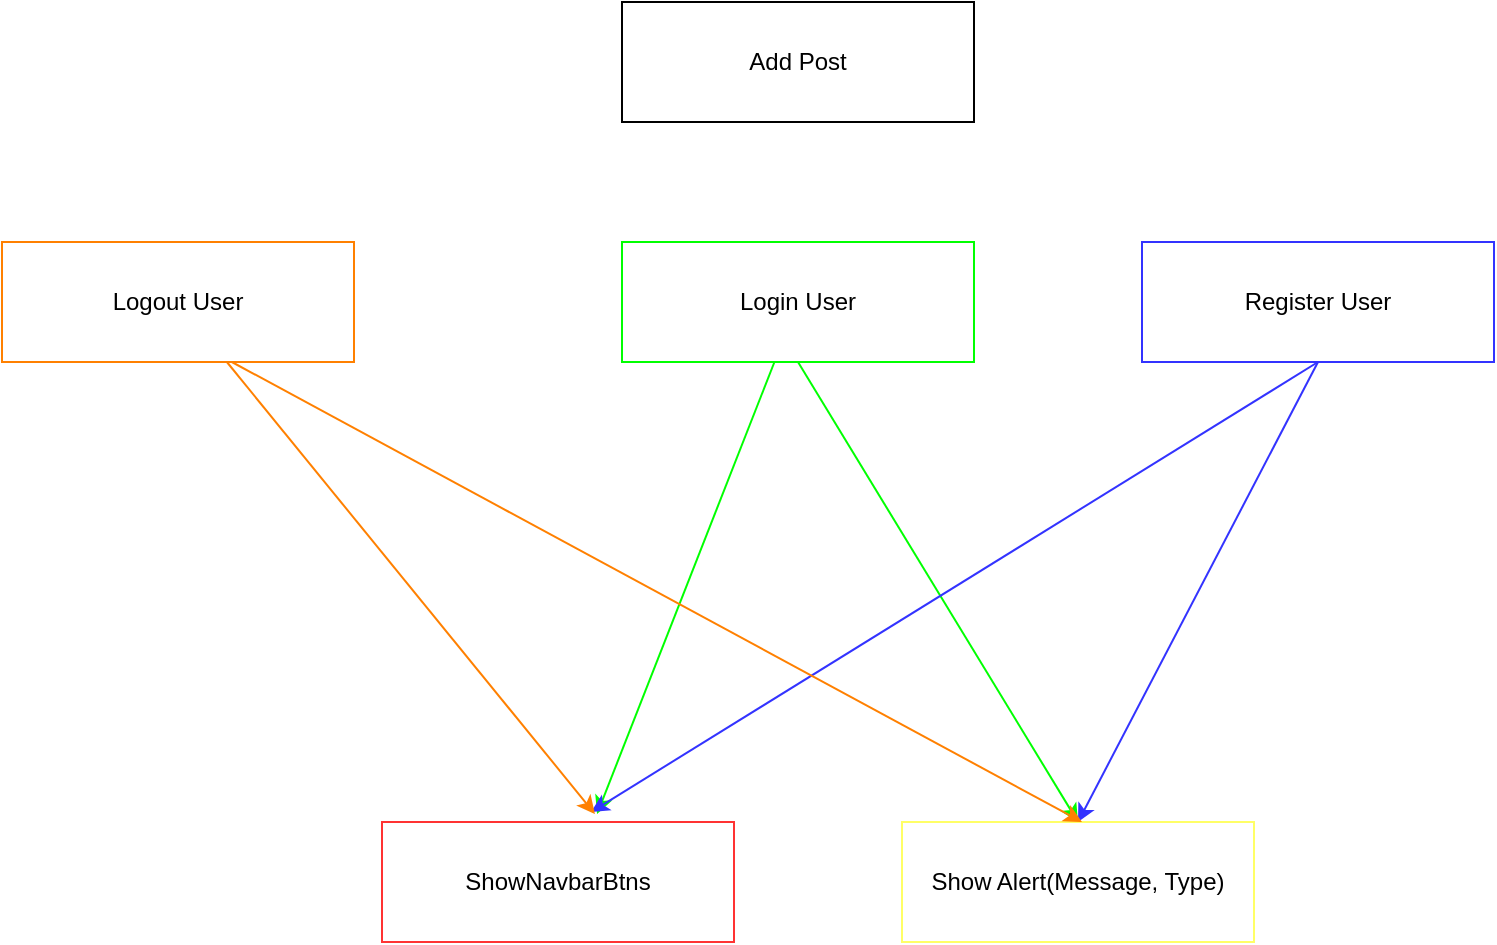 <mxfile>
    <diagram id="q0Sz_UvohejY3R7BB4xI" name="Página-1">
        <mxGraphModel dx="1176" dy="702" grid="1" gridSize="10" guides="1" tooltips="1" connect="1" arrows="1" fold="1" page="1" pageScale="1" pageWidth="827" pageHeight="1169" math="0" shadow="0">
            <root>
                <mxCell id="0"/>
                <mxCell id="1" parent="0"/>
                <mxCell id="5" style="edgeStyle=none;html=1;entryX=0.5;entryY=0;entryDx=0;entryDy=0;exitX=0.5;exitY=1;exitDx=0;exitDy=0;strokeColor=#00FF00;" parent="1" source="2" target="4" edge="1">
                    <mxGeometry relative="1" as="geometry">
                        <mxPoint x="467" y="360" as="targetPoint"/>
                    </mxGeometry>
                </mxCell>
                <mxCell id="13" style="edgeStyle=none;html=1;entryX=0.611;entryY=-0.067;entryDx=0;entryDy=0;entryPerimeter=0;strokeColor=#00FF00;" parent="1" source="2" target="7" edge="1">
                    <mxGeometry relative="1" as="geometry">
                        <mxPoint x="360" y="470" as="targetPoint"/>
                    </mxGeometry>
                </mxCell>
                <mxCell id="2" value="Login User" style="rounded=0;whiteSpace=wrap;html=1;fontStyle=0;strokeColor=#00FF00;" parent="1" vertex="1">
                    <mxGeometry x="370" y="190" width="176" height="60" as="geometry"/>
                </mxCell>
                <mxCell id="6" style="edgeStyle=none;html=1;entryX=0.5;entryY=0;entryDx=0;entryDy=0;exitX=0.5;exitY=1;exitDx=0;exitDy=0;strokeColor=#3333FF;" parent="1" source="3" target="4" edge="1">
                    <mxGeometry relative="1" as="geometry"/>
                </mxCell>
                <mxCell id="12" style="edgeStyle=none;html=1;entryX=0.594;entryY=-0.083;entryDx=0;entryDy=0;entryPerimeter=0;exitX=0.5;exitY=1;exitDx=0;exitDy=0;strokeColor=#3333FF;" parent="1" source="3" target="7" edge="1">
                    <mxGeometry relative="1" as="geometry"/>
                </mxCell>
                <mxCell id="3" value="Register User" style="rounded=0;whiteSpace=wrap;html=1;fontStyle=0;strokeColor=#3333FF;" parent="1" vertex="1">
                    <mxGeometry x="630" y="190" width="176" height="60" as="geometry"/>
                </mxCell>
                <mxCell id="4" value="Show Alert(Message, Type)" style="rounded=0;whiteSpace=wrap;html=1;fontStyle=0;strokeColor=#FFFF66;" parent="1" vertex="1">
                    <mxGeometry x="510" y="480" width="176" height="60" as="geometry"/>
                </mxCell>
                <mxCell id="7" value="ShowNavbarBtns" style="rounded=0;whiteSpace=wrap;html=1;fontStyle=0;strokeColor=#FF3333;" parent="1" vertex="1">
                    <mxGeometry x="250" y="480" width="176" height="60" as="geometry"/>
                </mxCell>
                <mxCell id="8" value="Add Post" style="rounded=0;whiteSpace=wrap;html=1;fontStyle=0" parent="1" vertex="1">
                    <mxGeometry x="370" y="70" width="176" height="60" as="geometry"/>
                </mxCell>
                <mxCell id="10" style="edgeStyle=none;html=1;entryX=0.605;entryY=-0.067;entryDx=0;entryDy=0;entryPerimeter=0;strokeColor=#FF8000;" parent="1" source="9" target="7" edge="1">
                    <mxGeometry relative="1" as="geometry"/>
                </mxCell>
                <mxCell id="11" style="edgeStyle=none;html=1;strokeColor=#FF8000;exitX=0.653;exitY=1;exitDx=0;exitDy=0;exitPerimeter=0;" parent="1" source="9" edge="1">
                    <mxGeometry relative="1" as="geometry">
                        <mxPoint x="600" y="480" as="targetPoint"/>
                    </mxGeometry>
                </mxCell>
                <mxCell id="9" value="Logout User" style="rounded=0;whiteSpace=wrap;html=1;fontStyle=0;strokeColor=#FF8000;" parent="1" vertex="1">
                    <mxGeometry x="60" y="190" width="176" height="60" as="geometry"/>
                </mxCell>
            </root>
        </mxGraphModel>
    </diagram>
</mxfile>